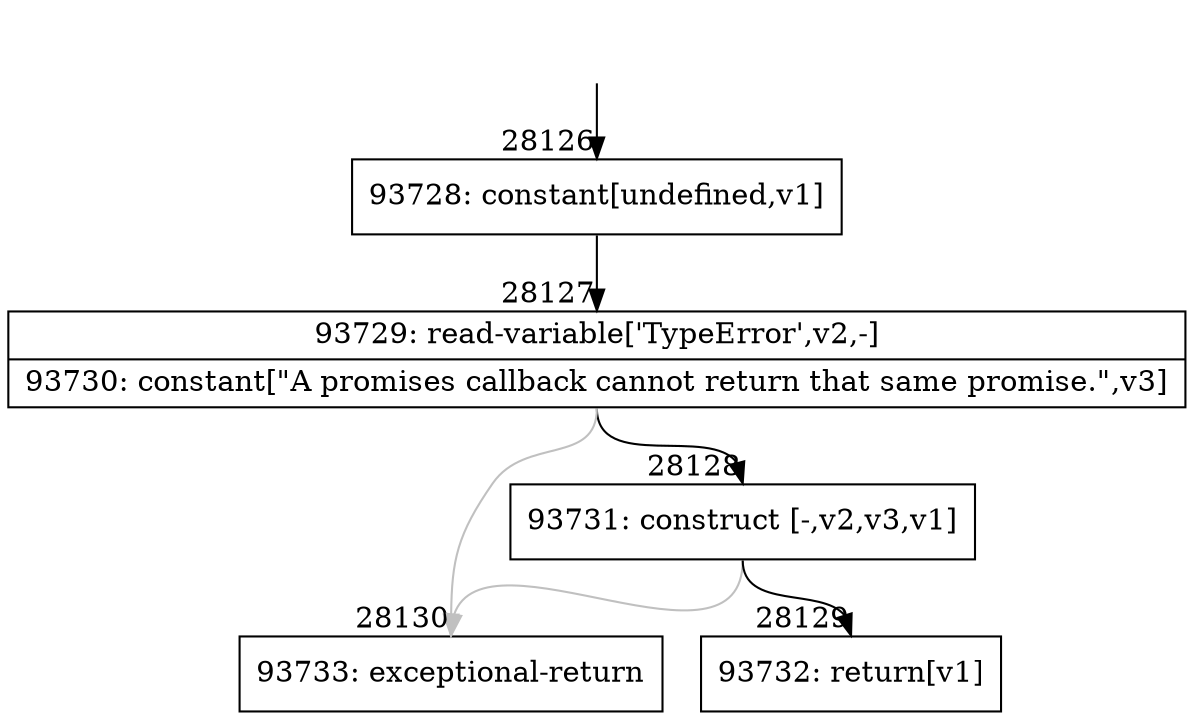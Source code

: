 digraph {
rankdir="TD"
BB_entry2461[shape=none,label=""];
BB_entry2461 -> BB28126 [tailport=s, headport=n, headlabel="    28126"]
BB28126 [shape=record label="{93728: constant[undefined,v1]}" ] 
BB28126 -> BB28127 [tailport=s, headport=n, headlabel="      28127"]
BB28127 [shape=record label="{93729: read-variable['TypeError',v2,-]|93730: constant[\"A promises callback cannot return that same promise.\",v3]}" ] 
BB28127 -> BB28128 [tailport=s, headport=n, headlabel="      28128"]
BB28127 -> BB28130 [tailport=s, headport=n, color=gray, headlabel="      28130"]
BB28128 [shape=record label="{93731: construct [-,v2,v3,v1]}" ] 
BB28128 -> BB28129 [tailport=s, headport=n, headlabel="      28129"]
BB28128 -> BB28130 [tailport=s, headport=n, color=gray]
BB28129 [shape=record label="{93732: return[v1]}" ] 
BB28130 [shape=record label="{93733: exceptional-return}" ] 
//#$~ 50361
}

